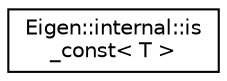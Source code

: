 digraph "Graphical Class Hierarchy"
{
  edge [fontname="Helvetica",fontsize="10",labelfontname="Helvetica",labelfontsize="10"];
  node [fontname="Helvetica",fontsize="10",shape=record];
  rankdir="LR";
  Node1 [label="Eigen::internal::is\l_const\< T \>",height=0.2,width=0.4,color="black", fillcolor="white", style="filled",URL="$struct_eigen_1_1internal_1_1is__const.html"];
}
